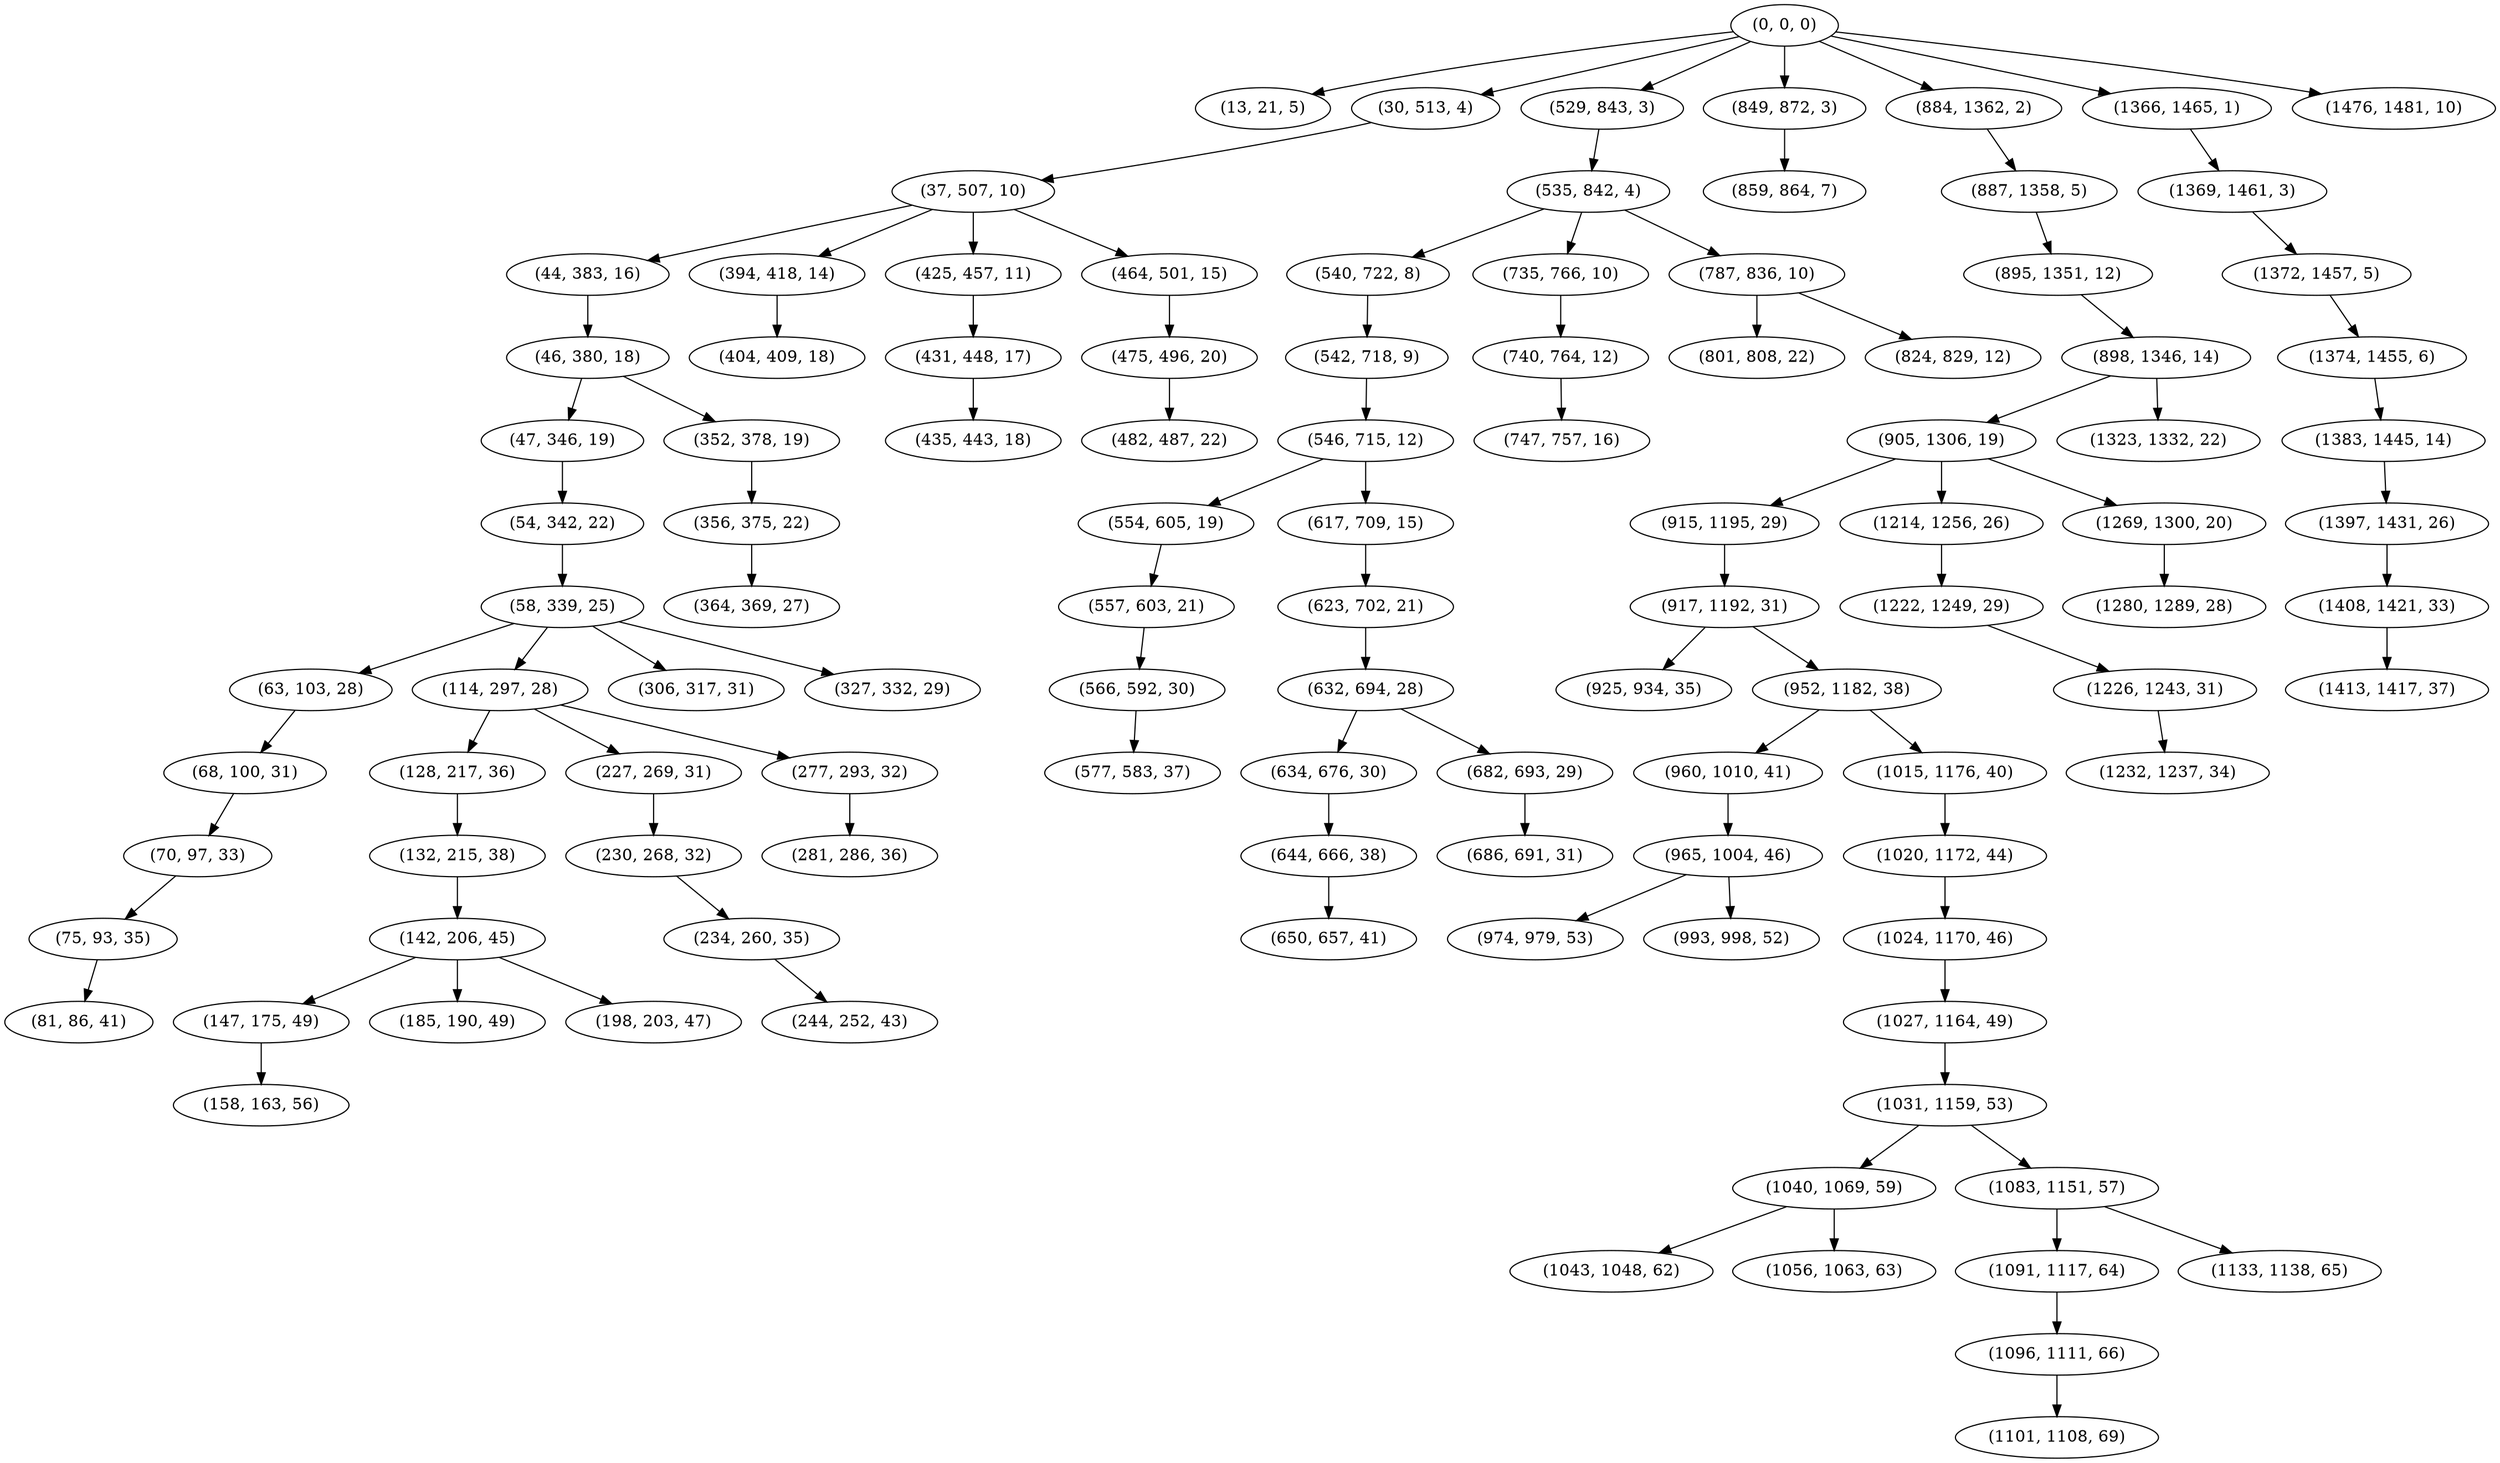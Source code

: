 digraph tree {
    "(0, 0, 0)";
    "(13, 21, 5)";
    "(30, 513, 4)";
    "(37, 507, 10)";
    "(44, 383, 16)";
    "(46, 380, 18)";
    "(47, 346, 19)";
    "(54, 342, 22)";
    "(58, 339, 25)";
    "(63, 103, 28)";
    "(68, 100, 31)";
    "(70, 97, 33)";
    "(75, 93, 35)";
    "(81, 86, 41)";
    "(114, 297, 28)";
    "(128, 217, 36)";
    "(132, 215, 38)";
    "(142, 206, 45)";
    "(147, 175, 49)";
    "(158, 163, 56)";
    "(185, 190, 49)";
    "(198, 203, 47)";
    "(227, 269, 31)";
    "(230, 268, 32)";
    "(234, 260, 35)";
    "(244, 252, 43)";
    "(277, 293, 32)";
    "(281, 286, 36)";
    "(306, 317, 31)";
    "(327, 332, 29)";
    "(352, 378, 19)";
    "(356, 375, 22)";
    "(364, 369, 27)";
    "(394, 418, 14)";
    "(404, 409, 18)";
    "(425, 457, 11)";
    "(431, 448, 17)";
    "(435, 443, 18)";
    "(464, 501, 15)";
    "(475, 496, 20)";
    "(482, 487, 22)";
    "(529, 843, 3)";
    "(535, 842, 4)";
    "(540, 722, 8)";
    "(542, 718, 9)";
    "(546, 715, 12)";
    "(554, 605, 19)";
    "(557, 603, 21)";
    "(566, 592, 30)";
    "(577, 583, 37)";
    "(617, 709, 15)";
    "(623, 702, 21)";
    "(632, 694, 28)";
    "(634, 676, 30)";
    "(644, 666, 38)";
    "(650, 657, 41)";
    "(682, 693, 29)";
    "(686, 691, 31)";
    "(735, 766, 10)";
    "(740, 764, 12)";
    "(747, 757, 16)";
    "(787, 836, 10)";
    "(801, 808, 22)";
    "(824, 829, 12)";
    "(849, 872, 3)";
    "(859, 864, 7)";
    "(884, 1362, 2)";
    "(887, 1358, 5)";
    "(895, 1351, 12)";
    "(898, 1346, 14)";
    "(905, 1306, 19)";
    "(915, 1195, 29)";
    "(917, 1192, 31)";
    "(925, 934, 35)";
    "(952, 1182, 38)";
    "(960, 1010, 41)";
    "(965, 1004, 46)";
    "(974, 979, 53)";
    "(993, 998, 52)";
    "(1015, 1176, 40)";
    "(1020, 1172, 44)";
    "(1024, 1170, 46)";
    "(1027, 1164, 49)";
    "(1031, 1159, 53)";
    "(1040, 1069, 59)";
    "(1043, 1048, 62)";
    "(1056, 1063, 63)";
    "(1083, 1151, 57)";
    "(1091, 1117, 64)";
    "(1096, 1111, 66)";
    "(1101, 1108, 69)";
    "(1133, 1138, 65)";
    "(1214, 1256, 26)";
    "(1222, 1249, 29)";
    "(1226, 1243, 31)";
    "(1232, 1237, 34)";
    "(1269, 1300, 20)";
    "(1280, 1289, 28)";
    "(1323, 1332, 22)";
    "(1366, 1465, 1)";
    "(1369, 1461, 3)";
    "(1372, 1457, 5)";
    "(1374, 1455, 6)";
    "(1383, 1445, 14)";
    "(1397, 1431, 26)";
    "(1408, 1421, 33)";
    "(1413, 1417, 37)";
    "(1476, 1481, 10)";
    "(0, 0, 0)" -> "(13, 21, 5)";
    "(0, 0, 0)" -> "(30, 513, 4)";
    "(0, 0, 0)" -> "(529, 843, 3)";
    "(0, 0, 0)" -> "(849, 872, 3)";
    "(0, 0, 0)" -> "(884, 1362, 2)";
    "(0, 0, 0)" -> "(1366, 1465, 1)";
    "(0, 0, 0)" -> "(1476, 1481, 10)";
    "(30, 513, 4)" -> "(37, 507, 10)";
    "(37, 507, 10)" -> "(44, 383, 16)";
    "(37, 507, 10)" -> "(394, 418, 14)";
    "(37, 507, 10)" -> "(425, 457, 11)";
    "(37, 507, 10)" -> "(464, 501, 15)";
    "(44, 383, 16)" -> "(46, 380, 18)";
    "(46, 380, 18)" -> "(47, 346, 19)";
    "(46, 380, 18)" -> "(352, 378, 19)";
    "(47, 346, 19)" -> "(54, 342, 22)";
    "(54, 342, 22)" -> "(58, 339, 25)";
    "(58, 339, 25)" -> "(63, 103, 28)";
    "(58, 339, 25)" -> "(114, 297, 28)";
    "(58, 339, 25)" -> "(306, 317, 31)";
    "(58, 339, 25)" -> "(327, 332, 29)";
    "(63, 103, 28)" -> "(68, 100, 31)";
    "(68, 100, 31)" -> "(70, 97, 33)";
    "(70, 97, 33)" -> "(75, 93, 35)";
    "(75, 93, 35)" -> "(81, 86, 41)";
    "(114, 297, 28)" -> "(128, 217, 36)";
    "(114, 297, 28)" -> "(227, 269, 31)";
    "(114, 297, 28)" -> "(277, 293, 32)";
    "(128, 217, 36)" -> "(132, 215, 38)";
    "(132, 215, 38)" -> "(142, 206, 45)";
    "(142, 206, 45)" -> "(147, 175, 49)";
    "(142, 206, 45)" -> "(185, 190, 49)";
    "(142, 206, 45)" -> "(198, 203, 47)";
    "(147, 175, 49)" -> "(158, 163, 56)";
    "(227, 269, 31)" -> "(230, 268, 32)";
    "(230, 268, 32)" -> "(234, 260, 35)";
    "(234, 260, 35)" -> "(244, 252, 43)";
    "(277, 293, 32)" -> "(281, 286, 36)";
    "(352, 378, 19)" -> "(356, 375, 22)";
    "(356, 375, 22)" -> "(364, 369, 27)";
    "(394, 418, 14)" -> "(404, 409, 18)";
    "(425, 457, 11)" -> "(431, 448, 17)";
    "(431, 448, 17)" -> "(435, 443, 18)";
    "(464, 501, 15)" -> "(475, 496, 20)";
    "(475, 496, 20)" -> "(482, 487, 22)";
    "(529, 843, 3)" -> "(535, 842, 4)";
    "(535, 842, 4)" -> "(540, 722, 8)";
    "(535, 842, 4)" -> "(735, 766, 10)";
    "(535, 842, 4)" -> "(787, 836, 10)";
    "(540, 722, 8)" -> "(542, 718, 9)";
    "(542, 718, 9)" -> "(546, 715, 12)";
    "(546, 715, 12)" -> "(554, 605, 19)";
    "(546, 715, 12)" -> "(617, 709, 15)";
    "(554, 605, 19)" -> "(557, 603, 21)";
    "(557, 603, 21)" -> "(566, 592, 30)";
    "(566, 592, 30)" -> "(577, 583, 37)";
    "(617, 709, 15)" -> "(623, 702, 21)";
    "(623, 702, 21)" -> "(632, 694, 28)";
    "(632, 694, 28)" -> "(634, 676, 30)";
    "(632, 694, 28)" -> "(682, 693, 29)";
    "(634, 676, 30)" -> "(644, 666, 38)";
    "(644, 666, 38)" -> "(650, 657, 41)";
    "(682, 693, 29)" -> "(686, 691, 31)";
    "(735, 766, 10)" -> "(740, 764, 12)";
    "(740, 764, 12)" -> "(747, 757, 16)";
    "(787, 836, 10)" -> "(801, 808, 22)";
    "(787, 836, 10)" -> "(824, 829, 12)";
    "(849, 872, 3)" -> "(859, 864, 7)";
    "(884, 1362, 2)" -> "(887, 1358, 5)";
    "(887, 1358, 5)" -> "(895, 1351, 12)";
    "(895, 1351, 12)" -> "(898, 1346, 14)";
    "(898, 1346, 14)" -> "(905, 1306, 19)";
    "(898, 1346, 14)" -> "(1323, 1332, 22)";
    "(905, 1306, 19)" -> "(915, 1195, 29)";
    "(905, 1306, 19)" -> "(1214, 1256, 26)";
    "(905, 1306, 19)" -> "(1269, 1300, 20)";
    "(915, 1195, 29)" -> "(917, 1192, 31)";
    "(917, 1192, 31)" -> "(925, 934, 35)";
    "(917, 1192, 31)" -> "(952, 1182, 38)";
    "(952, 1182, 38)" -> "(960, 1010, 41)";
    "(952, 1182, 38)" -> "(1015, 1176, 40)";
    "(960, 1010, 41)" -> "(965, 1004, 46)";
    "(965, 1004, 46)" -> "(974, 979, 53)";
    "(965, 1004, 46)" -> "(993, 998, 52)";
    "(1015, 1176, 40)" -> "(1020, 1172, 44)";
    "(1020, 1172, 44)" -> "(1024, 1170, 46)";
    "(1024, 1170, 46)" -> "(1027, 1164, 49)";
    "(1027, 1164, 49)" -> "(1031, 1159, 53)";
    "(1031, 1159, 53)" -> "(1040, 1069, 59)";
    "(1031, 1159, 53)" -> "(1083, 1151, 57)";
    "(1040, 1069, 59)" -> "(1043, 1048, 62)";
    "(1040, 1069, 59)" -> "(1056, 1063, 63)";
    "(1083, 1151, 57)" -> "(1091, 1117, 64)";
    "(1083, 1151, 57)" -> "(1133, 1138, 65)";
    "(1091, 1117, 64)" -> "(1096, 1111, 66)";
    "(1096, 1111, 66)" -> "(1101, 1108, 69)";
    "(1214, 1256, 26)" -> "(1222, 1249, 29)";
    "(1222, 1249, 29)" -> "(1226, 1243, 31)";
    "(1226, 1243, 31)" -> "(1232, 1237, 34)";
    "(1269, 1300, 20)" -> "(1280, 1289, 28)";
    "(1366, 1465, 1)" -> "(1369, 1461, 3)";
    "(1369, 1461, 3)" -> "(1372, 1457, 5)";
    "(1372, 1457, 5)" -> "(1374, 1455, 6)";
    "(1374, 1455, 6)" -> "(1383, 1445, 14)";
    "(1383, 1445, 14)" -> "(1397, 1431, 26)";
    "(1397, 1431, 26)" -> "(1408, 1421, 33)";
    "(1408, 1421, 33)" -> "(1413, 1417, 37)";
}
